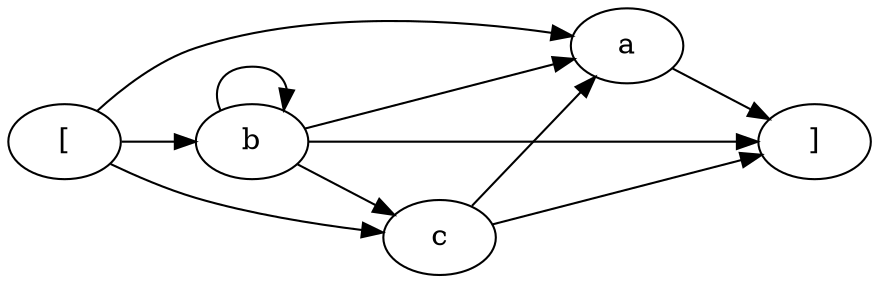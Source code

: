 digraph G {
rankdir = LR
label = "";
esg0_vertex0 -> esg0_vertex1;
esg0_vertex0 -> esg0_vertex2;
esg0_vertex0 -> esg0_vertex3;
esg0_vertex3 -> esg0_vertex4;
esg0_vertex2 -> esg0_vertex4;
esg0_vertex1 -> esg0_vertex4;
esg0_vertex2 -> esg0_vertex2;
esg0_vertex2 -> esg0_vertex3;
esg0_vertex3 -> esg0_vertex1;
esg0_vertex2 -> esg0_vertex1;
esg0_vertex0 [label = "["]
esg0_vertex1 [label = "a"]
esg0_vertex2 [label = "b"]
esg0_vertex3 [label = "c"]
esg0_vertex4 [label = "]"]
}
